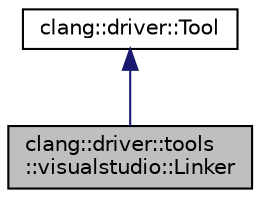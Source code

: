 digraph "clang::driver::tools::visualstudio::Linker"
{
 // LATEX_PDF_SIZE
  bgcolor="transparent";
  edge [fontname="Helvetica",fontsize="10",labelfontname="Helvetica",labelfontsize="10"];
  node [fontname="Helvetica",fontsize="10",shape=record];
  Node1 [label="clang::driver::tools\l::visualstudio::Linker",height=0.2,width=0.4,color="black", fillcolor="grey75", style="filled", fontcolor="black",tooltip=" "];
  Node2 -> Node1 [dir="back",color="midnightblue",fontsize="10",style="solid",fontname="Helvetica"];
  Node2 [label="clang::driver::Tool",height=0.2,width=0.4,color="black",URL="$classclang_1_1driver_1_1Tool.html",tooltip="Tool - Information on a specific compilation tool."];
}
